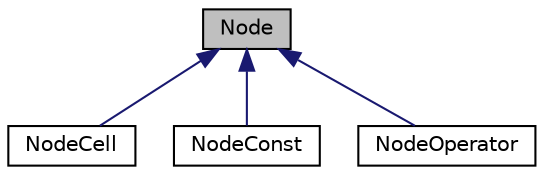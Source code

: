 digraph "Node"
{
  edge [fontname="Helvetica",fontsize="10",labelfontname="Helvetica",labelfontsize="10"];
  node [fontname="Helvetica",fontsize="10",shape=record];
  Node1 [label="Node",height=0.2,width=0.4,color="black", fillcolor="grey75", style="filled" fontcolor="black"];
  Node1 -> Node2 [dir="back",color="midnightblue",fontsize="10",style="solid",fontname="Helvetica"];
  Node2 [label="NodeCell",height=0.2,width=0.4,color="black", fillcolor="white", style="filled",URL="$class_node_cell.html"];
  Node1 -> Node3 [dir="back",color="midnightblue",fontsize="10",style="solid",fontname="Helvetica"];
  Node3 [label="NodeConst",height=0.2,width=0.4,color="black", fillcolor="white", style="filled",URL="$class_node_const.html"];
  Node1 -> Node4 [dir="back",color="midnightblue",fontsize="10",style="solid",fontname="Helvetica"];
  Node4 [label="NodeOperator",height=0.2,width=0.4,color="black", fillcolor="white", style="filled",URL="$class_node_operator.html"];
}
